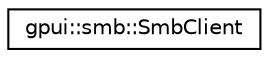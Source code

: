digraph "Graphical Class Hierarchy"
{
 // LATEX_PDF_SIZE
  edge [fontname="Helvetica",fontsize="10",labelfontname="Helvetica",labelfontsize="10"];
  node [fontname="Helvetica",fontsize="10",shape=record];
  rankdir="LR";
  Node0 [label="gpui::smb::SmbClient",height=0.2,width=0.4,color="black", fillcolor="white", style="filled",URL="$classgpui_1_1smb_1_1_smb_client.html",tooltip="The SmbClient class wraps libsmbclient calls, provides handling of creation and deletion of samba con..."];
}
